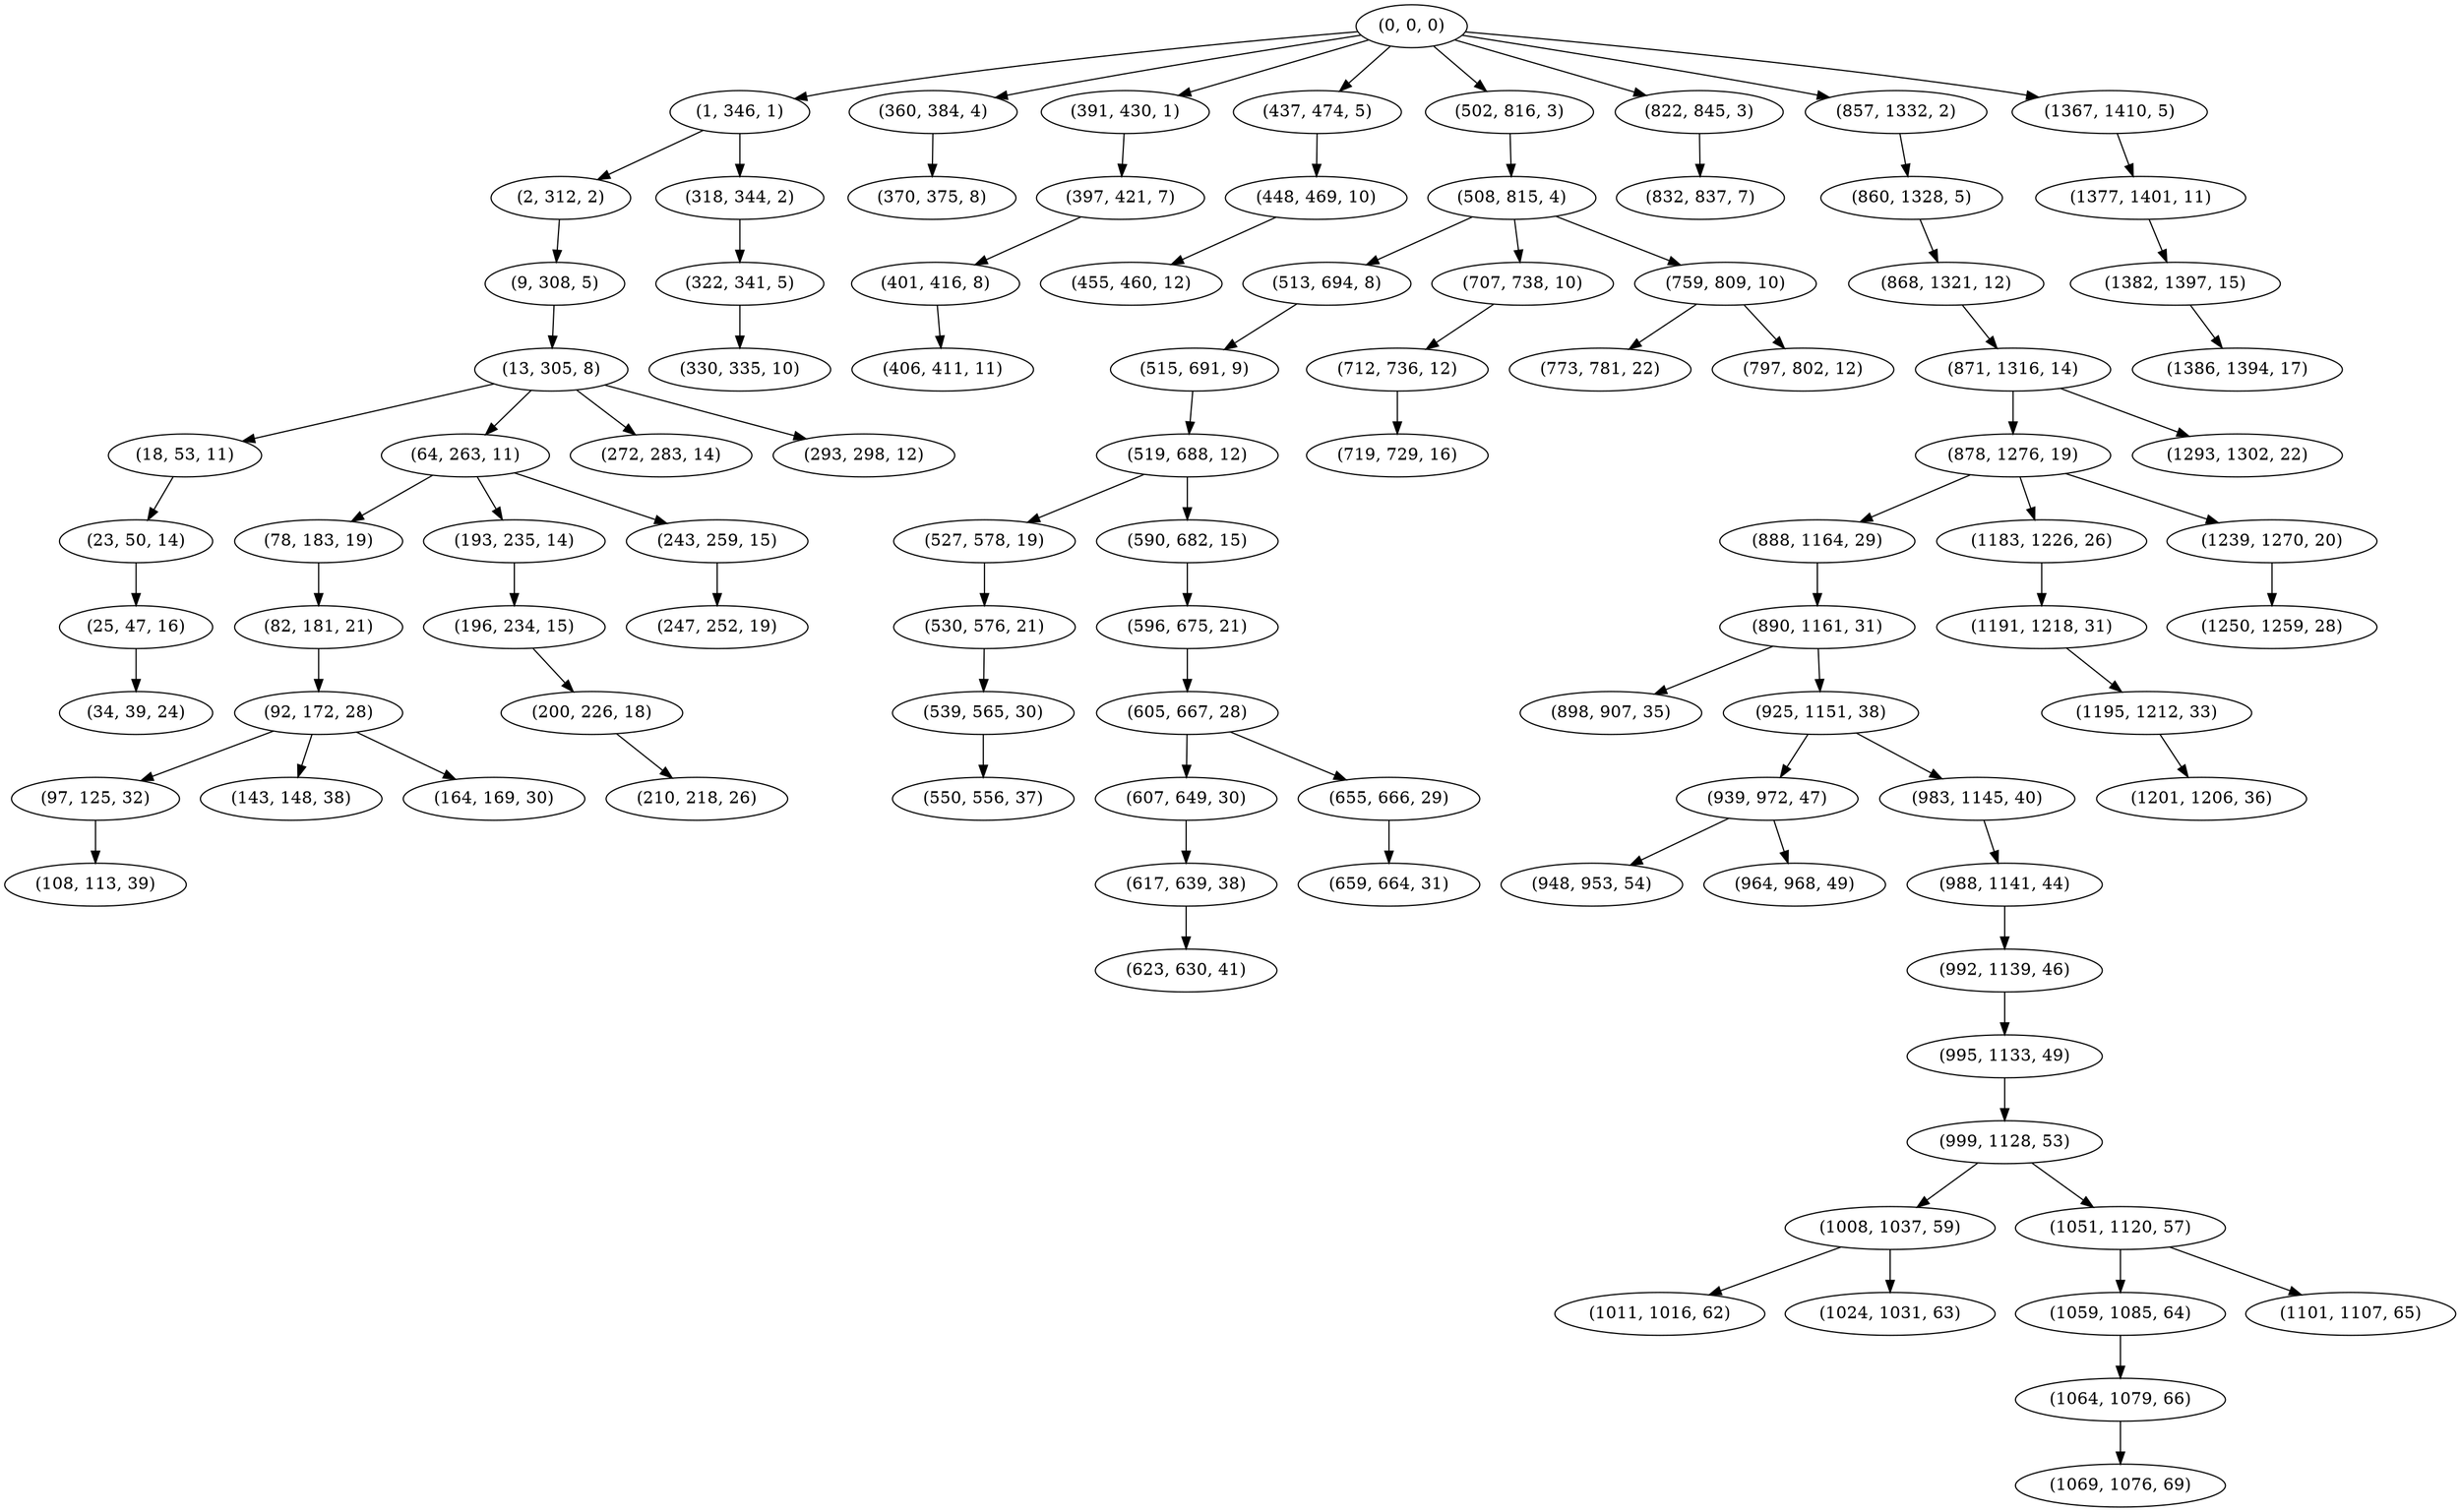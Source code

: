 digraph tree {
    "(0, 0, 0)";
    "(1, 346, 1)";
    "(2, 312, 2)";
    "(9, 308, 5)";
    "(13, 305, 8)";
    "(18, 53, 11)";
    "(23, 50, 14)";
    "(25, 47, 16)";
    "(34, 39, 24)";
    "(64, 263, 11)";
    "(78, 183, 19)";
    "(82, 181, 21)";
    "(92, 172, 28)";
    "(97, 125, 32)";
    "(108, 113, 39)";
    "(143, 148, 38)";
    "(164, 169, 30)";
    "(193, 235, 14)";
    "(196, 234, 15)";
    "(200, 226, 18)";
    "(210, 218, 26)";
    "(243, 259, 15)";
    "(247, 252, 19)";
    "(272, 283, 14)";
    "(293, 298, 12)";
    "(318, 344, 2)";
    "(322, 341, 5)";
    "(330, 335, 10)";
    "(360, 384, 4)";
    "(370, 375, 8)";
    "(391, 430, 1)";
    "(397, 421, 7)";
    "(401, 416, 8)";
    "(406, 411, 11)";
    "(437, 474, 5)";
    "(448, 469, 10)";
    "(455, 460, 12)";
    "(502, 816, 3)";
    "(508, 815, 4)";
    "(513, 694, 8)";
    "(515, 691, 9)";
    "(519, 688, 12)";
    "(527, 578, 19)";
    "(530, 576, 21)";
    "(539, 565, 30)";
    "(550, 556, 37)";
    "(590, 682, 15)";
    "(596, 675, 21)";
    "(605, 667, 28)";
    "(607, 649, 30)";
    "(617, 639, 38)";
    "(623, 630, 41)";
    "(655, 666, 29)";
    "(659, 664, 31)";
    "(707, 738, 10)";
    "(712, 736, 12)";
    "(719, 729, 16)";
    "(759, 809, 10)";
    "(773, 781, 22)";
    "(797, 802, 12)";
    "(822, 845, 3)";
    "(832, 837, 7)";
    "(857, 1332, 2)";
    "(860, 1328, 5)";
    "(868, 1321, 12)";
    "(871, 1316, 14)";
    "(878, 1276, 19)";
    "(888, 1164, 29)";
    "(890, 1161, 31)";
    "(898, 907, 35)";
    "(925, 1151, 38)";
    "(939, 972, 47)";
    "(948, 953, 54)";
    "(964, 968, 49)";
    "(983, 1145, 40)";
    "(988, 1141, 44)";
    "(992, 1139, 46)";
    "(995, 1133, 49)";
    "(999, 1128, 53)";
    "(1008, 1037, 59)";
    "(1011, 1016, 62)";
    "(1024, 1031, 63)";
    "(1051, 1120, 57)";
    "(1059, 1085, 64)";
    "(1064, 1079, 66)";
    "(1069, 1076, 69)";
    "(1101, 1107, 65)";
    "(1183, 1226, 26)";
    "(1191, 1218, 31)";
    "(1195, 1212, 33)";
    "(1201, 1206, 36)";
    "(1239, 1270, 20)";
    "(1250, 1259, 28)";
    "(1293, 1302, 22)";
    "(1367, 1410, 5)";
    "(1377, 1401, 11)";
    "(1382, 1397, 15)";
    "(1386, 1394, 17)";
    "(0, 0, 0)" -> "(1, 346, 1)";
    "(0, 0, 0)" -> "(360, 384, 4)";
    "(0, 0, 0)" -> "(391, 430, 1)";
    "(0, 0, 0)" -> "(437, 474, 5)";
    "(0, 0, 0)" -> "(502, 816, 3)";
    "(0, 0, 0)" -> "(822, 845, 3)";
    "(0, 0, 0)" -> "(857, 1332, 2)";
    "(0, 0, 0)" -> "(1367, 1410, 5)";
    "(1, 346, 1)" -> "(2, 312, 2)";
    "(1, 346, 1)" -> "(318, 344, 2)";
    "(2, 312, 2)" -> "(9, 308, 5)";
    "(9, 308, 5)" -> "(13, 305, 8)";
    "(13, 305, 8)" -> "(18, 53, 11)";
    "(13, 305, 8)" -> "(64, 263, 11)";
    "(13, 305, 8)" -> "(272, 283, 14)";
    "(13, 305, 8)" -> "(293, 298, 12)";
    "(18, 53, 11)" -> "(23, 50, 14)";
    "(23, 50, 14)" -> "(25, 47, 16)";
    "(25, 47, 16)" -> "(34, 39, 24)";
    "(64, 263, 11)" -> "(78, 183, 19)";
    "(64, 263, 11)" -> "(193, 235, 14)";
    "(64, 263, 11)" -> "(243, 259, 15)";
    "(78, 183, 19)" -> "(82, 181, 21)";
    "(82, 181, 21)" -> "(92, 172, 28)";
    "(92, 172, 28)" -> "(97, 125, 32)";
    "(92, 172, 28)" -> "(143, 148, 38)";
    "(92, 172, 28)" -> "(164, 169, 30)";
    "(97, 125, 32)" -> "(108, 113, 39)";
    "(193, 235, 14)" -> "(196, 234, 15)";
    "(196, 234, 15)" -> "(200, 226, 18)";
    "(200, 226, 18)" -> "(210, 218, 26)";
    "(243, 259, 15)" -> "(247, 252, 19)";
    "(318, 344, 2)" -> "(322, 341, 5)";
    "(322, 341, 5)" -> "(330, 335, 10)";
    "(360, 384, 4)" -> "(370, 375, 8)";
    "(391, 430, 1)" -> "(397, 421, 7)";
    "(397, 421, 7)" -> "(401, 416, 8)";
    "(401, 416, 8)" -> "(406, 411, 11)";
    "(437, 474, 5)" -> "(448, 469, 10)";
    "(448, 469, 10)" -> "(455, 460, 12)";
    "(502, 816, 3)" -> "(508, 815, 4)";
    "(508, 815, 4)" -> "(513, 694, 8)";
    "(508, 815, 4)" -> "(707, 738, 10)";
    "(508, 815, 4)" -> "(759, 809, 10)";
    "(513, 694, 8)" -> "(515, 691, 9)";
    "(515, 691, 9)" -> "(519, 688, 12)";
    "(519, 688, 12)" -> "(527, 578, 19)";
    "(519, 688, 12)" -> "(590, 682, 15)";
    "(527, 578, 19)" -> "(530, 576, 21)";
    "(530, 576, 21)" -> "(539, 565, 30)";
    "(539, 565, 30)" -> "(550, 556, 37)";
    "(590, 682, 15)" -> "(596, 675, 21)";
    "(596, 675, 21)" -> "(605, 667, 28)";
    "(605, 667, 28)" -> "(607, 649, 30)";
    "(605, 667, 28)" -> "(655, 666, 29)";
    "(607, 649, 30)" -> "(617, 639, 38)";
    "(617, 639, 38)" -> "(623, 630, 41)";
    "(655, 666, 29)" -> "(659, 664, 31)";
    "(707, 738, 10)" -> "(712, 736, 12)";
    "(712, 736, 12)" -> "(719, 729, 16)";
    "(759, 809, 10)" -> "(773, 781, 22)";
    "(759, 809, 10)" -> "(797, 802, 12)";
    "(822, 845, 3)" -> "(832, 837, 7)";
    "(857, 1332, 2)" -> "(860, 1328, 5)";
    "(860, 1328, 5)" -> "(868, 1321, 12)";
    "(868, 1321, 12)" -> "(871, 1316, 14)";
    "(871, 1316, 14)" -> "(878, 1276, 19)";
    "(871, 1316, 14)" -> "(1293, 1302, 22)";
    "(878, 1276, 19)" -> "(888, 1164, 29)";
    "(878, 1276, 19)" -> "(1183, 1226, 26)";
    "(878, 1276, 19)" -> "(1239, 1270, 20)";
    "(888, 1164, 29)" -> "(890, 1161, 31)";
    "(890, 1161, 31)" -> "(898, 907, 35)";
    "(890, 1161, 31)" -> "(925, 1151, 38)";
    "(925, 1151, 38)" -> "(939, 972, 47)";
    "(925, 1151, 38)" -> "(983, 1145, 40)";
    "(939, 972, 47)" -> "(948, 953, 54)";
    "(939, 972, 47)" -> "(964, 968, 49)";
    "(983, 1145, 40)" -> "(988, 1141, 44)";
    "(988, 1141, 44)" -> "(992, 1139, 46)";
    "(992, 1139, 46)" -> "(995, 1133, 49)";
    "(995, 1133, 49)" -> "(999, 1128, 53)";
    "(999, 1128, 53)" -> "(1008, 1037, 59)";
    "(999, 1128, 53)" -> "(1051, 1120, 57)";
    "(1008, 1037, 59)" -> "(1011, 1016, 62)";
    "(1008, 1037, 59)" -> "(1024, 1031, 63)";
    "(1051, 1120, 57)" -> "(1059, 1085, 64)";
    "(1051, 1120, 57)" -> "(1101, 1107, 65)";
    "(1059, 1085, 64)" -> "(1064, 1079, 66)";
    "(1064, 1079, 66)" -> "(1069, 1076, 69)";
    "(1183, 1226, 26)" -> "(1191, 1218, 31)";
    "(1191, 1218, 31)" -> "(1195, 1212, 33)";
    "(1195, 1212, 33)" -> "(1201, 1206, 36)";
    "(1239, 1270, 20)" -> "(1250, 1259, 28)";
    "(1367, 1410, 5)" -> "(1377, 1401, 11)";
    "(1377, 1401, 11)" -> "(1382, 1397, 15)";
    "(1382, 1397, 15)" -> "(1386, 1394, 17)";
}
